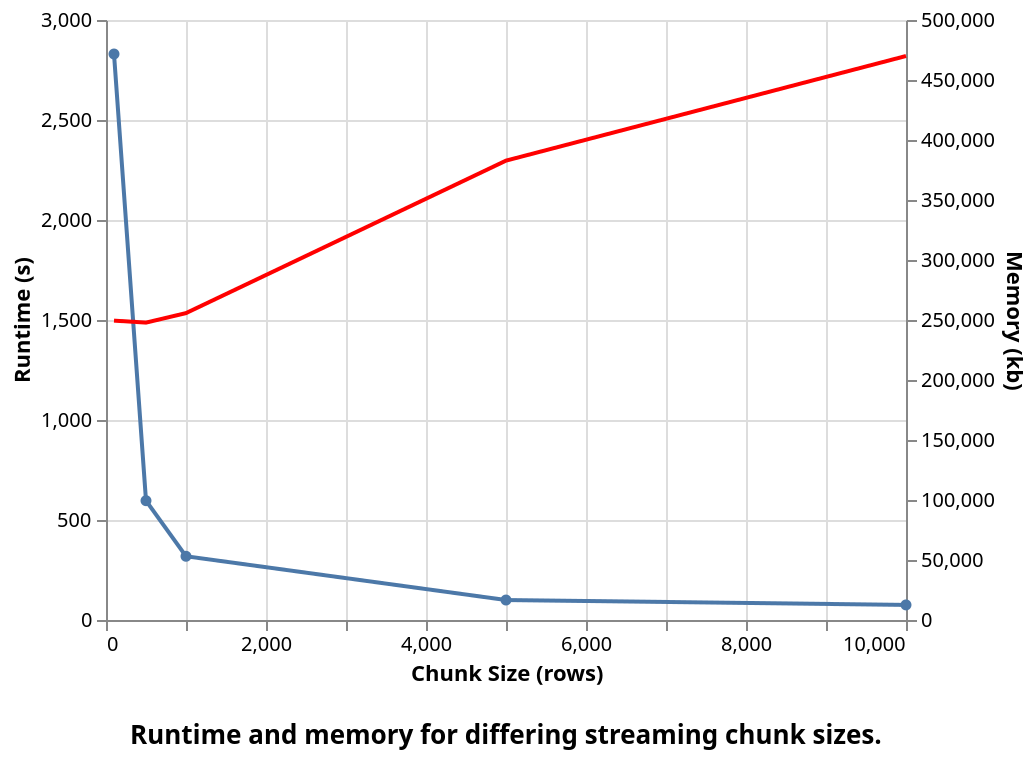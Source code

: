 {"config":{"view":{"width":400,"height":300}},"layer":[{"data":{"name":"data-c0a7223f03f36353e594f8f681eb9f0c"},"mark":{"type":"line","point":true},"encoding":{"x":{"type":"quantitative","field":"size","title":"Chunk Size (rows)"},"y":{"type":"quantitative","field":"totaltime","title":"Runtime (s)"}}},{"data":{"name":"data-c0a7223f03f36353e594f8f681eb9f0c"},"mark":{"type":"line","point":false,"color":"red"},"encoding":{"x":{"type":"quantitative","field":"size"},"y":{"type":"quantitative","field":"memory","title":"Memory (kb)"}}}],"resolve":{"scale":{"y":"independent","x":"shared"}},"$schema":"https://vega.github.io/schema/vega-lite/v2.6.0.json","datasets":{"data-c0a7223f03f36353e594f8f681eb9f0c":[{"size":10000,"memory":470012,"totaltime":75.41},{"size":5000,"memory":382816,"totaltime":99.82},{"size":1000,"memory":255760,"totaltime":318.62},{"size":500,"memory":247836,"totaltime":596.55},{"size":100,"memory":249464,"totaltime":2829.94}]},"title":{"text":"Runtime and memory for differing streaming chunk sizes.","orient":"bottom","anchor":"middle","offset":20}}